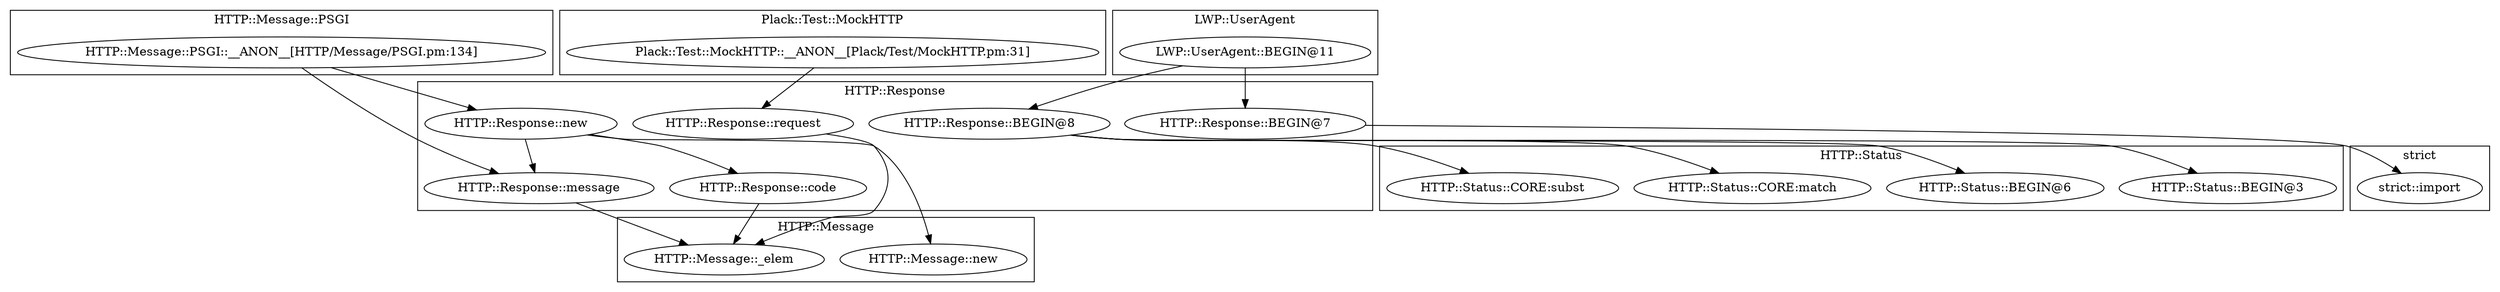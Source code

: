 digraph {
graph [overlap=false]
subgraph cluster_HTTP_Message {
	label="HTTP::Message";
	"HTTP::Message::new";
	"HTTP::Message::_elem";
}
subgraph cluster_Plack_Test_MockHTTP {
	label="Plack::Test::MockHTTP";
	"Plack::Test::MockHTTP::__ANON__[Plack/Test/MockHTTP.pm:31]";
}
subgraph cluster_HTTP_Message_PSGI {
	label="HTTP::Message::PSGI";
	"HTTP::Message::PSGI::__ANON__[HTTP/Message/PSGI.pm:134]";
}
subgraph cluster_HTTP_Status {
	label="HTTP::Status";
	"HTTP::Status::CORE:match";
	"HTTP::Status::CORE:subst";
	"HTTP::Status::BEGIN@3";
	"HTTP::Status::BEGIN@6";
}
subgraph cluster_HTTP_Response {
	label="HTTP::Response";
	"HTTP::Response::new";
	"HTTP::Response::request";
	"HTTP::Response::BEGIN@8";
	"HTTP::Response::code";
	"HTTP::Response::BEGIN@7";
	"HTTP::Response::message";
}
subgraph cluster_LWP_UserAgent {
	label="LWP::UserAgent";
	"LWP::UserAgent::BEGIN@11";
}
subgraph cluster_strict {
	label="strict";
	"strict::import";
}
"HTTP::Response::BEGIN@8" -> "HTTP::Status::BEGIN@3";
"LWP::UserAgent::BEGIN@11" -> "HTTP::Response::BEGIN@7";
"HTTP::Response::BEGIN@7" -> "strict::import";
"HTTP::Response::request" -> "HTTP::Message::_elem";
"HTTP::Response::code" -> "HTTP::Message::_elem";
"HTTP::Response::message" -> "HTTP::Message::_elem";
"HTTP::Response::new" -> "HTTP::Response::code";
"HTTP::Message::PSGI::__ANON__[HTTP/Message/PSGI.pm:134]" -> "HTTP::Response::new";
"HTTP::Response::new" -> "HTTP::Response::message";
"HTTP::Message::PSGI::__ANON__[HTTP/Message/PSGI.pm:134]" -> "HTTP::Response::message";
"HTTP::Response::BEGIN@8" -> "HTTP::Status::CORE:subst";
"HTTP::Response::new" -> "HTTP::Message::new";
"LWP::UserAgent::BEGIN@11" -> "HTTP::Response::BEGIN@8";
"HTTP::Response::BEGIN@8" -> "HTTP::Status::BEGIN@6";
"HTTP::Response::BEGIN@8" -> "HTTP::Status::CORE:match";
"Plack::Test::MockHTTP::__ANON__[Plack/Test/MockHTTP.pm:31]" -> "HTTP::Response::request";
}
